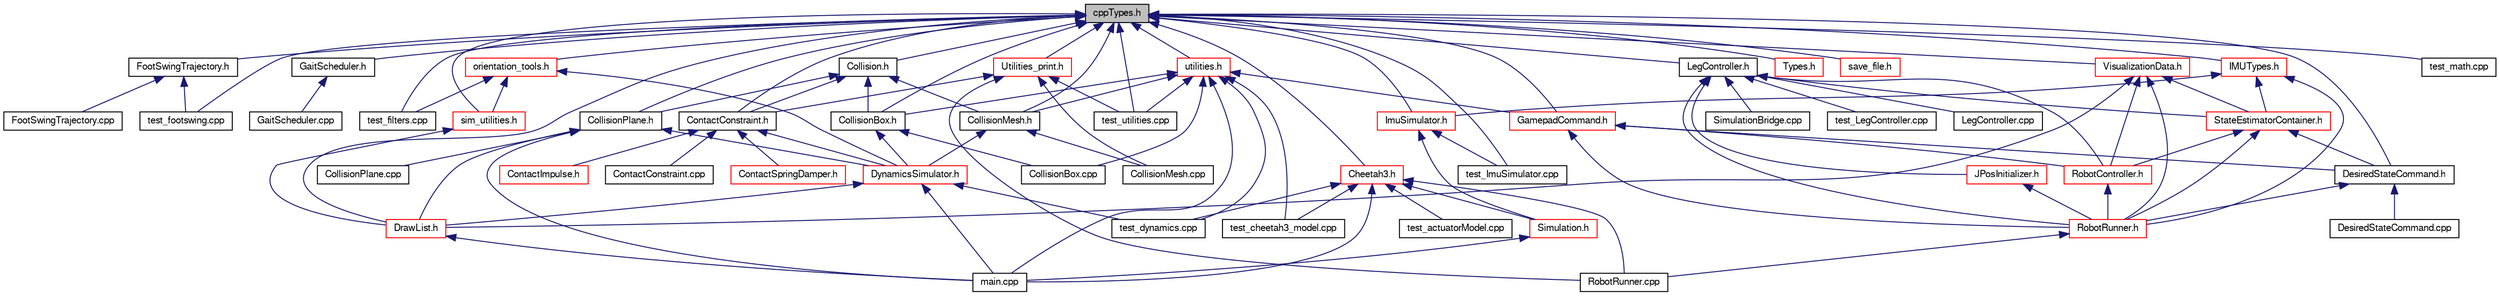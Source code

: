 digraph "cppTypes.h"
{
  edge [fontname="FreeSans",fontsize="10",labelfontname="FreeSans",labelfontsize="10"];
  node [fontname="FreeSans",fontsize="10",shape=record];
  Node1 [label="cppTypes.h",height=0.2,width=0.4,color="black", fillcolor="grey75", style="filled", fontcolor="black"];
  Node1 -> Node2 [dir="back",color="midnightblue",fontsize="10",style="solid",fontname="FreeSans"];
  Node2 [label="Collision.h",height=0.2,width=0.4,color="black", fillcolor="white", style="filled",URL="$d9/d87/_collision_8h.html",tooltip="Virtual class of Collision logic. "];
  Node2 -> Node3 [dir="back",color="midnightblue",fontsize="10",style="solid",fontname="FreeSans"];
  Node3 [label="CollisionBox.h",height=0.2,width=0.4,color="black", fillcolor="white", style="filled",URL="$dc/d8e/_collision_box_8h.html",tooltip="Collision logic for a box. "];
  Node3 -> Node4 [dir="back",color="midnightblue",fontsize="10",style="solid",fontname="FreeSans"];
  Node4 [label="DynamicsSimulator.h",height=0.2,width=0.4,color="red", fillcolor="white", style="filled",URL="$d0/d52/_dynamics_simulator_8h.html",tooltip="Rigid Body Dynamics Simulator with Collisions. "];
  Node4 -> Node5 [dir="back",color="midnightblue",fontsize="10",style="solid",fontname="FreeSans"];
  Node5 [label="test_dynamics.cpp",height=0.2,width=0.4,color="black", fillcolor="white", style="filled",URL="$db/d42/test__dynamics_8cpp.html",tooltip="Test dynamics algorithms. "];
  Node4 -> Node6 [dir="back",color="midnightblue",fontsize="10",style="solid",fontname="FreeSans"];
  Node6 [label="DrawList.h",height=0.2,width=0.4,color="red", fillcolor="white", style="filled",URL="$df/d65/_draw_list_8h.html",tooltip="Data structure to store robot model to be drawn. "];
  Node6 -> Node7 [dir="back",color="midnightblue",fontsize="10",style="solid",fontname="FreeSans"];
  Node7 [label="main.cpp",height=0.2,width=0.4,color="black", fillcolor="white", style="filled",URL="$df/d0a/main_8cpp.html",tooltip="Main Function for the robot program. "];
  Node4 -> Node7 [dir="back",color="midnightblue",fontsize="10",style="solid",fontname="FreeSans"];
  Node3 -> Node8 [dir="back",color="midnightblue",fontsize="10",style="solid",fontname="FreeSans"];
  Node8 [label="CollisionBox.cpp",height=0.2,width=0.4,color="black", fillcolor="white", style="filled",URL="$de/d7f/_collision_box_8cpp.html"];
  Node2 -> Node9 [dir="back",color="midnightblue",fontsize="10",style="solid",fontname="FreeSans"];
  Node9 [label="CollisionMesh.h",height=0.2,width=0.4,color="black", fillcolor="white", style="filled",URL="$d6/df5/_collision_mesh_8h.html",tooltip="Collision logic for a mesh. "];
  Node9 -> Node4 [dir="back",color="midnightblue",fontsize="10",style="solid",fontname="FreeSans"];
  Node9 -> Node10 [dir="back",color="midnightblue",fontsize="10",style="solid",fontname="FreeSans"];
  Node10 [label="CollisionMesh.cpp",height=0.2,width=0.4,color="black", fillcolor="white", style="filled",URL="$d1/df8/_collision_mesh_8cpp.html"];
  Node2 -> Node11 [dir="back",color="midnightblue",fontsize="10",style="solid",fontname="FreeSans"];
  Node11 [label="CollisionPlane.h",height=0.2,width=0.4,color="black", fillcolor="white", style="filled",URL="$d2/daf/_collision_plane_8h.html",tooltip="Collision logic for an infinite plane. "];
  Node11 -> Node4 [dir="back",color="midnightblue",fontsize="10",style="solid",fontname="FreeSans"];
  Node11 -> Node12 [dir="back",color="midnightblue",fontsize="10",style="solid",fontname="FreeSans"];
  Node12 [label="CollisionPlane.cpp",height=0.2,width=0.4,color="black", fillcolor="white", style="filled",URL="$d4/d05/_collision_plane_8cpp.html"];
  Node11 -> Node6 [dir="back",color="midnightblue",fontsize="10",style="solid",fontname="FreeSans"];
  Node11 -> Node7 [dir="back",color="midnightblue",fontsize="10",style="solid",fontname="FreeSans"];
  Node2 -> Node13 [dir="back",color="midnightblue",fontsize="10",style="solid",fontname="FreeSans"];
  Node13 [label="ContactConstraint.h",height=0.2,width=0.4,color="black", fillcolor="white", style="filled",URL="$d5/d79/_contact_constraint_8h.html",tooltip="Virtual class of Contact Constraint logic. "];
  Node13 -> Node14 [dir="back",color="midnightblue",fontsize="10",style="solid",fontname="FreeSans"];
  Node14 [label="ContactImpulse.h",height=0.2,width=0.4,color="red", fillcolor="white", style="filled",URL="$da/daa/_contact_impulse_8h.html"];
  Node13 -> Node15 [dir="back",color="midnightblue",fontsize="10",style="solid",fontname="FreeSans"];
  Node15 [label="ContactSpringDamper.h",height=0.2,width=0.4,color="red", fillcolor="white", style="filled",URL="$da/d04/_contact_spring_damper_8h.html",tooltip="Spring Damper based Contact Computation logic. "];
  Node13 -> Node4 [dir="back",color="midnightblue",fontsize="10",style="solid",fontname="FreeSans"];
  Node13 -> Node16 [dir="back",color="midnightblue",fontsize="10",style="solid",fontname="FreeSans"];
  Node16 [label="ContactConstraint.cpp",height=0.2,width=0.4,color="black", fillcolor="white", style="filled",URL="$d2/d02/_contact_constraint_8cpp.html",tooltip="ContactConstraint virtual class. "];
  Node1 -> Node3 [dir="back",color="midnightblue",fontsize="10",style="solid",fontname="FreeSans"];
  Node1 -> Node9 [dir="back",color="midnightblue",fontsize="10",style="solid",fontname="FreeSans"];
  Node1 -> Node11 [dir="back",color="midnightblue",fontsize="10",style="solid",fontname="FreeSans"];
  Node1 -> Node13 [dir="back",color="midnightblue",fontsize="10",style="solid",fontname="FreeSans"];
  Node1 -> Node17 [dir="back",color="midnightblue",fontsize="10",style="solid",fontname="FreeSans"];
  Node17 [label="DesiredStateCommand.h",height=0.2,width=0.4,color="black", fillcolor="white", style="filled",URL="$d8/dfc/_desired_state_command_8h.html"];
  Node17 -> Node18 [dir="back",color="midnightblue",fontsize="10",style="solid",fontname="FreeSans"];
  Node18 [label="DesiredStateCommand.cpp",height=0.2,width=0.4,color="black", fillcolor="white", style="filled",URL="$d3/d4e/_desired_state_command_8cpp.html"];
  Node17 -> Node19 [dir="back",color="midnightblue",fontsize="10",style="solid",fontname="FreeSans"];
  Node19 [label="RobotRunner.h",height=0.2,width=0.4,color="red", fillcolor="white", style="filled",URL="$d3/d41/_robot_runner_8h.html",tooltip="Common framework for running robot controllers. This code is a common interface between control code ..."];
  Node19 -> Node20 [dir="back",color="midnightblue",fontsize="10",style="solid",fontname="FreeSans"];
  Node20 [label="RobotRunner.cpp",height=0.2,width=0.4,color="black", fillcolor="white", style="filled",URL="$db/d28/_robot_runner_8cpp.html"];
  Node1 -> Node21 [dir="back",color="midnightblue",fontsize="10",style="solid",fontname="FreeSans"];
  Node21 [label="FootSwingTrajectory.h",height=0.2,width=0.4,color="black", fillcolor="white", style="filled",URL="$d9/d40/_foot_swing_trajectory_8h.html"];
  Node21 -> Node22 [dir="back",color="midnightblue",fontsize="10",style="solid",fontname="FreeSans"];
  Node22 [label="FootSwingTrajectory.cpp",height=0.2,width=0.4,color="black", fillcolor="white", style="filled",URL="$dc/dff/_foot_swing_trajectory_8cpp.html"];
  Node21 -> Node23 [dir="back",color="midnightblue",fontsize="10",style="solid",fontname="FreeSans"];
  Node23 [label="test_footswing.cpp",height=0.2,width=0.4,color="black", fillcolor="white", style="filled",URL="$d0/d6d/test__footswing_8cpp.html"];
  Node1 -> Node24 [dir="back",color="midnightblue",fontsize="10",style="solid",fontname="FreeSans"];
  Node24 [label="GaitScheduler.h",height=0.2,width=0.4,color="black", fillcolor="white", style="filled",URL="$d0/d3f/_gait_scheduler_8h.html"];
  Node24 -> Node25 [dir="back",color="midnightblue",fontsize="10",style="solid",fontname="FreeSans"];
  Node25 [label="GaitScheduler.cpp",height=0.2,width=0.4,color="black", fillcolor="white", style="filled",URL="$db/daa/_gait_scheduler_8cpp.html"];
  Node1 -> Node26 [dir="back",color="midnightblue",fontsize="10",style="solid",fontname="FreeSans"];
  Node26 [label="LegController.h",height=0.2,width=0.4,color="black", fillcolor="white", style="filled",URL="$d0/d41/_leg_controller_8h.html",tooltip="Common Leg Control Interface and Leg Control Algorithms. "];
  Node26 -> Node27 [dir="back",color="midnightblue",fontsize="10",style="solid",fontname="FreeSans"];
  Node27 [label="StateEstimatorContainer.h",height=0.2,width=0.4,color="red", fillcolor="white", style="filled",URL="$d8/d87/_state_estimator_container_8h.html"];
  Node27 -> Node17 [dir="back",color="midnightblue",fontsize="10",style="solid",fontname="FreeSans"];
  Node27 -> Node19 [dir="back",color="midnightblue",fontsize="10",style="solid",fontname="FreeSans"];
  Node27 -> Node28 [dir="back",color="midnightblue",fontsize="10",style="solid",fontname="FreeSans"];
  Node28 [label="RobotController.h",height=0.2,width=0.4,color="red", fillcolor="white", style="filled",URL="$d3/dff/_robot_controller_8h.html"];
  Node28 -> Node19 [dir="back",color="midnightblue",fontsize="10",style="solid",fontname="FreeSans"];
  Node26 -> Node29 [dir="back",color="midnightblue",fontsize="10",style="solid",fontname="FreeSans"];
  Node29 [label="LegController.cpp",height=0.2,width=0.4,color="black", fillcolor="white", style="filled",URL="$da/d2d/_leg_controller_8cpp.html",tooltip="Common Leg Control Interface. "];
  Node26 -> Node30 [dir="back",color="midnightblue",fontsize="10",style="solid",fontname="FreeSans"];
  Node30 [label="test_LegController.cpp",height=0.2,width=0.4,color="black", fillcolor="white", style="filled",URL="$d6/dbf/test___leg_controller_8cpp.html"];
  Node26 -> Node19 [dir="back",color="midnightblue",fontsize="10",style="solid",fontname="FreeSans"];
  Node26 -> Node31 [dir="back",color="midnightblue",fontsize="10",style="solid",fontname="FreeSans"];
  Node31 [label="JPosInitializer.h",height=0.2,width=0.4,color="red", fillcolor="white", style="filled",URL="$d1/df4/_j_pos_initializer_8h.html"];
  Node31 -> Node19 [dir="back",color="midnightblue",fontsize="10",style="solid",fontname="FreeSans"];
  Node26 -> Node28 [dir="back",color="midnightblue",fontsize="10",style="solid",fontname="FreeSans"];
  Node26 -> Node32 [dir="back",color="midnightblue",fontsize="10",style="solid",fontname="FreeSans"];
  Node32 [label="SimulationBridge.cpp",height=0.2,width=0.4,color="black", fillcolor="white", style="filled",URL="$dc/da6/_simulation_bridge_8cpp.html"];
  Node1 -> Node33 [dir="back",color="midnightblue",fontsize="10",style="solid",fontname="FreeSans"];
  Node33 [label="Cheetah3.h",height=0.2,width=0.4,color="red", fillcolor="white", style="filled",URL="$d6/dce/_cheetah3_8h.html",tooltip="Utility function to build a Cheetah 3 Quadruped object. "];
  Node33 -> Node34 [dir="back",color="midnightblue",fontsize="10",style="solid",fontname="FreeSans"];
  Node34 [label="test_actuatorModel.cpp",height=0.2,width=0.4,color="black", fillcolor="white", style="filled",URL="$d9/d56/test__actuator_model_8cpp.html",tooltip="Test the actuator model of the mini cheetah and cheetah 3 robots. "];
  Node33 -> Node35 [dir="back",color="midnightblue",fontsize="10",style="solid",fontname="FreeSans"];
  Node35 [label="test_cheetah3_model.cpp",height=0.2,width=0.4,color="black", fillcolor="white", style="filled",URL="$d4/dc6/test__cheetah3__model_8cpp.html"];
  Node33 -> Node5 [dir="back",color="midnightblue",fontsize="10",style="solid",fontname="FreeSans"];
  Node33 -> Node20 [dir="back",color="midnightblue",fontsize="10",style="solid",fontname="FreeSans"];
  Node33 -> Node36 [dir="back",color="midnightblue",fontsize="10",style="solid",fontname="FreeSans"];
  Node36 [label="Simulation.h",height=0.2,width=0.4,color="red", fillcolor="white", style="filled",URL="$d2/ded/_simulation_8h.html",tooltip="Main simulation class. "];
  Node36 -> Node7 [dir="back",color="midnightblue",fontsize="10",style="solid",fontname="FreeSans"];
  Node33 -> Node7 [dir="back",color="midnightblue",fontsize="10",style="solid",fontname="FreeSans"];
  Node1 -> Node37 [dir="back",color="midnightblue",fontsize="10",style="solid",fontname="FreeSans"];
  Node37 [label="orientation_tools.h",height=0.2,width=0.4,color="red", fillcolor="white", style="filled",URL="$d4/dfb/orientation__tools_8h.html",tooltip="Utility functions for 3D rotations. "];
  Node37 -> Node4 [dir="back",color="midnightblue",fontsize="10",style="solid",fontname="FreeSans"];
  Node37 -> Node38 [dir="back",color="midnightblue",fontsize="10",style="solid",fontname="FreeSans"];
  Node38 [label="test_filters.cpp",height=0.2,width=0.4,color="black", fillcolor="white", style="filled",URL="$d6/d42/test__filters_8cpp.html",tooltip="Test filter functions. "];
  Node37 -> Node39 [dir="back",color="midnightblue",fontsize="10",style="solid",fontname="FreeSans"];
  Node39 [label="sim_utilities.h",height=0.2,width=0.4,color="red", fillcolor="white", style="filled",URL="$d6/dff/sim__utilities_8h.html",tooltip="Utility functions that exist only in the simulator. "];
  Node39 -> Node6 [dir="back",color="midnightblue",fontsize="10",style="solid",fontname="FreeSans"];
  Node1 -> Node40 [dir="back",color="midnightblue",fontsize="10",style="solid",fontname="FreeSans"];
  Node40 [label="GamepadCommand.h",height=0.2,width=0.4,color="red", fillcolor="white", style="filled",URL="$d7/d24/_gamepad_command_8h.html",tooltip="The GamepadCommand type containing joystick information. "];
  Node40 -> Node17 [dir="back",color="midnightblue",fontsize="10",style="solid",fontname="FreeSans"];
  Node40 -> Node19 [dir="back",color="midnightblue",fontsize="10",style="solid",fontname="FreeSans"];
  Node40 -> Node28 [dir="back",color="midnightblue",fontsize="10",style="solid",fontname="FreeSans"];
  Node1 -> Node41 [dir="back",color="midnightblue",fontsize="10",style="solid",fontname="FreeSans"];
  Node41 [label="ImuSimulator.h",height=0.2,width=0.4,color="red", fillcolor="white", style="filled",URL="$d2/da4/_imu_simulator_8h.html",tooltip="Simulated IMU. "];
  Node41 -> Node42 [dir="back",color="midnightblue",fontsize="10",style="solid",fontname="FreeSans"];
  Node42 [label="test_ImuSimulator.cpp",height=0.2,width=0.4,color="black", fillcolor="white", style="filled",URL="$d9/d1d/test___imu_simulator_8cpp.html"];
  Node41 -> Node36 [dir="back",color="midnightblue",fontsize="10",style="solid",fontname="FreeSans"];
  Node1 -> Node43 [dir="back",color="midnightblue",fontsize="10",style="solid",fontname="FreeSans"];
  Node43 [label="IMUTypes.h",height=0.2,width=0.4,color="red", fillcolor="white", style="filled",URL="$d0/df2/_i_m_u_types_8h.html",tooltip="Data from IMUs. "];
  Node43 -> Node27 [dir="back",color="midnightblue",fontsize="10",style="solid",fontname="FreeSans"];
  Node43 -> Node41 [dir="back",color="midnightblue",fontsize="10",style="solid",fontname="FreeSans"];
  Node43 -> Node19 [dir="back",color="midnightblue",fontsize="10",style="solid",fontname="FreeSans"];
  Node1 -> Node44 [dir="back",color="midnightblue",fontsize="10",style="solid",fontname="FreeSans"];
  Node44 [label="VisualizationData.h",height=0.2,width=0.4,color="red", fillcolor="white", style="filled",URL="$df/d0d/_visualization_data_8h.html"];
  Node44 -> Node27 [dir="back",color="midnightblue",fontsize="10",style="solid",fontname="FreeSans"];
  Node44 -> Node19 [dir="back",color="midnightblue",fontsize="10",style="solid",fontname="FreeSans"];
  Node44 -> Node28 [dir="back",color="midnightblue",fontsize="10",style="solid",fontname="FreeSans"];
  Node44 -> Node6 [dir="back",color="midnightblue",fontsize="10",style="solid",fontname="FreeSans"];
  Node1 -> Node45 [dir="back",color="midnightblue",fontsize="10",style="solid",fontname="FreeSans"];
  Node45 [label="Types.h",height=0.2,width=0.4,color="red", fillcolor="white", style="filled",URL="$d0/db6/_types_8h.html"];
  Node1 -> Node46 [dir="back",color="midnightblue",fontsize="10",style="solid",fontname="FreeSans"];
  Node46 [label="save_file.h",height=0.2,width=0.4,color="red", fillcolor="white", style="filled",URL="$d4/dad/save__file_8h.html"];
  Node1 -> Node47 [dir="back",color="midnightblue",fontsize="10",style="solid",fontname="FreeSans"];
  Node47 [label="utilities.h",height=0.2,width=0.4,color="red", fillcolor="white", style="filled",URL="$de/df0/utilities_8h.html"];
  Node47 -> Node3 [dir="back",color="midnightblue",fontsize="10",style="solid",fontname="FreeSans"];
  Node47 -> Node9 [dir="back",color="midnightblue",fontsize="10",style="solid",fontname="FreeSans"];
  Node47 -> Node40 [dir="back",color="midnightblue",fontsize="10",style="solid",fontname="FreeSans"];
  Node47 -> Node8 [dir="back",color="midnightblue",fontsize="10",style="solid",fontname="FreeSans"];
  Node47 -> Node35 [dir="back",color="midnightblue",fontsize="10",style="solid",fontname="FreeSans"];
  Node47 -> Node5 [dir="back",color="midnightblue",fontsize="10",style="solid",fontname="FreeSans"];
  Node47 -> Node48 [dir="back",color="midnightblue",fontsize="10",style="solid",fontname="FreeSans"];
  Node48 [label="test_utilities.cpp",height=0.2,width=0.4,color="black", fillcolor="white", style="filled",URL="$d9/d35/test__utilities_8cpp.html",tooltip="Test Utilities functions. "];
  Node47 -> Node7 [dir="back",color="midnightblue",fontsize="10",style="solid",fontname="FreeSans"];
  Node1 -> Node49 [dir="back",color="midnightblue",fontsize="10",style="solid",fontname="FreeSans"];
  Node49 [label="Utilities_print.h",height=0.2,width=0.4,color="red", fillcolor="white", style="filled",URL="$d3/d68/_utilities__print_8h.html"];
  Node49 -> Node13 [dir="back",color="midnightblue",fontsize="10",style="solid",fontname="FreeSans"];
  Node49 -> Node10 [dir="back",color="midnightblue",fontsize="10",style="solid",fontname="FreeSans"];
  Node49 -> Node48 [dir="back",color="midnightblue",fontsize="10",style="solid",fontname="FreeSans"];
  Node49 -> Node20 [dir="back",color="midnightblue",fontsize="10",style="solid",fontname="FreeSans"];
  Node1 -> Node38 [dir="back",color="midnightblue",fontsize="10",style="solid",fontname="FreeSans"];
  Node1 -> Node23 [dir="back",color="midnightblue",fontsize="10",style="solid",fontname="FreeSans"];
  Node1 -> Node42 [dir="back",color="midnightblue",fontsize="10",style="solid",fontname="FreeSans"];
  Node1 -> Node50 [dir="back",color="midnightblue",fontsize="10",style="solid",fontname="FreeSans"];
  Node50 [label="test_math.cpp",height=0.2,width=0.4,color="black", fillcolor="white", style="filled",URL="$dc/dc8/test__math_8cpp.html",tooltip="Test math functions. "];
  Node1 -> Node48 [dir="back",color="midnightblue",fontsize="10",style="solid",fontname="FreeSans"];
  Node1 -> Node6 [dir="back",color="midnightblue",fontsize="10",style="solid",fontname="FreeSans"];
  Node1 -> Node39 [dir="back",color="midnightblue",fontsize="10",style="solid",fontname="FreeSans"];
}
